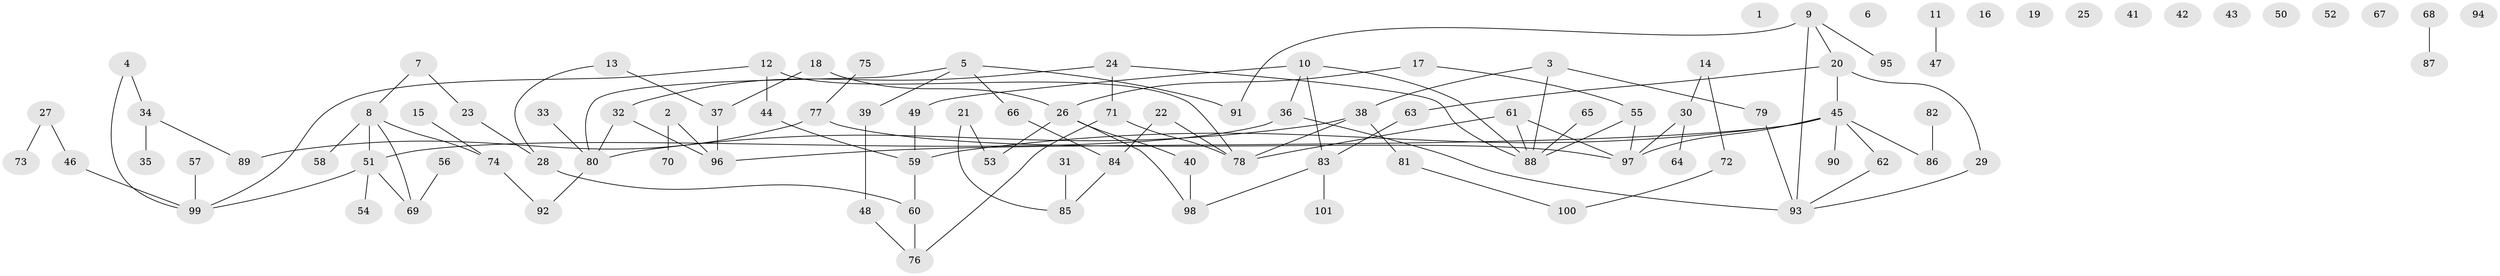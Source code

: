 // coarse degree distribution, {0: 0.2641509433962264, 3: 0.1320754716981132, 9: 0.018867924528301886, 6: 0.05660377358490566, 7: 0.03773584905660377, 4: 0.05660377358490566, 2: 0.1509433962264151, 5: 0.03773584905660377, 1: 0.22641509433962265, 10: 0.018867924528301886}
// Generated by graph-tools (version 1.1) at 2025/16/03/04/25 18:16:39]
// undirected, 101 vertices, 113 edges
graph export_dot {
graph [start="1"]
  node [color=gray90,style=filled];
  1;
  2;
  3;
  4;
  5;
  6;
  7;
  8;
  9;
  10;
  11;
  12;
  13;
  14;
  15;
  16;
  17;
  18;
  19;
  20;
  21;
  22;
  23;
  24;
  25;
  26;
  27;
  28;
  29;
  30;
  31;
  32;
  33;
  34;
  35;
  36;
  37;
  38;
  39;
  40;
  41;
  42;
  43;
  44;
  45;
  46;
  47;
  48;
  49;
  50;
  51;
  52;
  53;
  54;
  55;
  56;
  57;
  58;
  59;
  60;
  61;
  62;
  63;
  64;
  65;
  66;
  67;
  68;
  69;
  70;
  71;
  72;
  73;
  74;
  75;
  76;
  77;
  78;
  79;
  80;
  81;
  82;
  83;
  84;
  85;
  86;
  87;
  88;
  89;
  90;
  91;
  92;
  93;
  94;
  95;
  96;
  97;
  98;
  99;
  100;
  101;
  2 -- 70;
  2 -- 96;
  3 -- 38;
  3 -- 79;
  3 -- 88;
  4 -- 34;
  4 -- 99;
  5 -- 39;
  5 -- 66;
  5 -- 80;
  5 -- 91;
  7 -- 8;
  7 -- 23;
  8 -- 51;
  8 -- 58;
  8 -- 69;
  8 -- 74;
  9 -- 20;
  9 -- 91;
  9 -- 93;
  9 -- 95;
  10 -- 36;
  10 -- 49;
  10 -- 83;
  10 -- 88;
  11 -- 47;
  12 -- 44;
  12 -- 78;
  12 -- 99;
  13 -- 28;
  13 -- 37;
  14 -- 30;
  14 -- 72;
  15 -- 74;
  17 -- 26;
  17 -- 55;
  18 -- 26;
  18 -- 37;
  20 -- 29;
  20 -- 45;
  20 -- 63;
  21 -- 53;
  21 -- 85;
  22 -- 78;
  22 -- 84;
  23 -- 28;
  24 -- 32;
  24 -- 71;
  24 -- 88;
  26 -- 40;
  26 -- 53;
  26 -- 98;
  27 -- 46;
  27 -- 73;
  28 -- 60;
  29 -- 93;
  30 -- 64;
  30 -- 97;
  31 -- 85;
  32 -- 80;
  32 -- 96;
  33 -- 80;
  34 -- 35;
  34 -- 89;
  36 -- 51;
  36 -- 93;
  37 -- 96;
  38 -- 78;
  38 -- 80;
  38 -- 81;
  39 -- 48;
  40 -- 98;
  44 -- 59;
  45 -- 59;
  45 -- 62;
  45 -- 86;
  45 -- 90;
  45 -- 96;
  45 -- 97;
  46 -- 99;
  48 -- 76;
  49 -- 59;
  51 -- 54;
  51 -- 69;
  51 -- 99;
  55 -- 88;
  55 -- 97;
  56 -- 69;
  57 -- 99;
  59 -- 60;
  60 -- 76;
  61 -- 78;
  61 -- 88;
  61 -- 97;
  62 -- 93;
  63 -- 83;
  65 -- 88;
  66 -- 84;
  68 -- 87;
  71 -- 76;
  71 -- 78;
  72 -- 100;
  74 -- 92;
  75 -- 77;
  77 -- 89;
  77 -- 97;
  79 -- 93;
  80 -- 92;
  81 -- 100;
  82 -- 86;
  83 -- 98;
  83 -- 101;
  84 -- 85;
}
